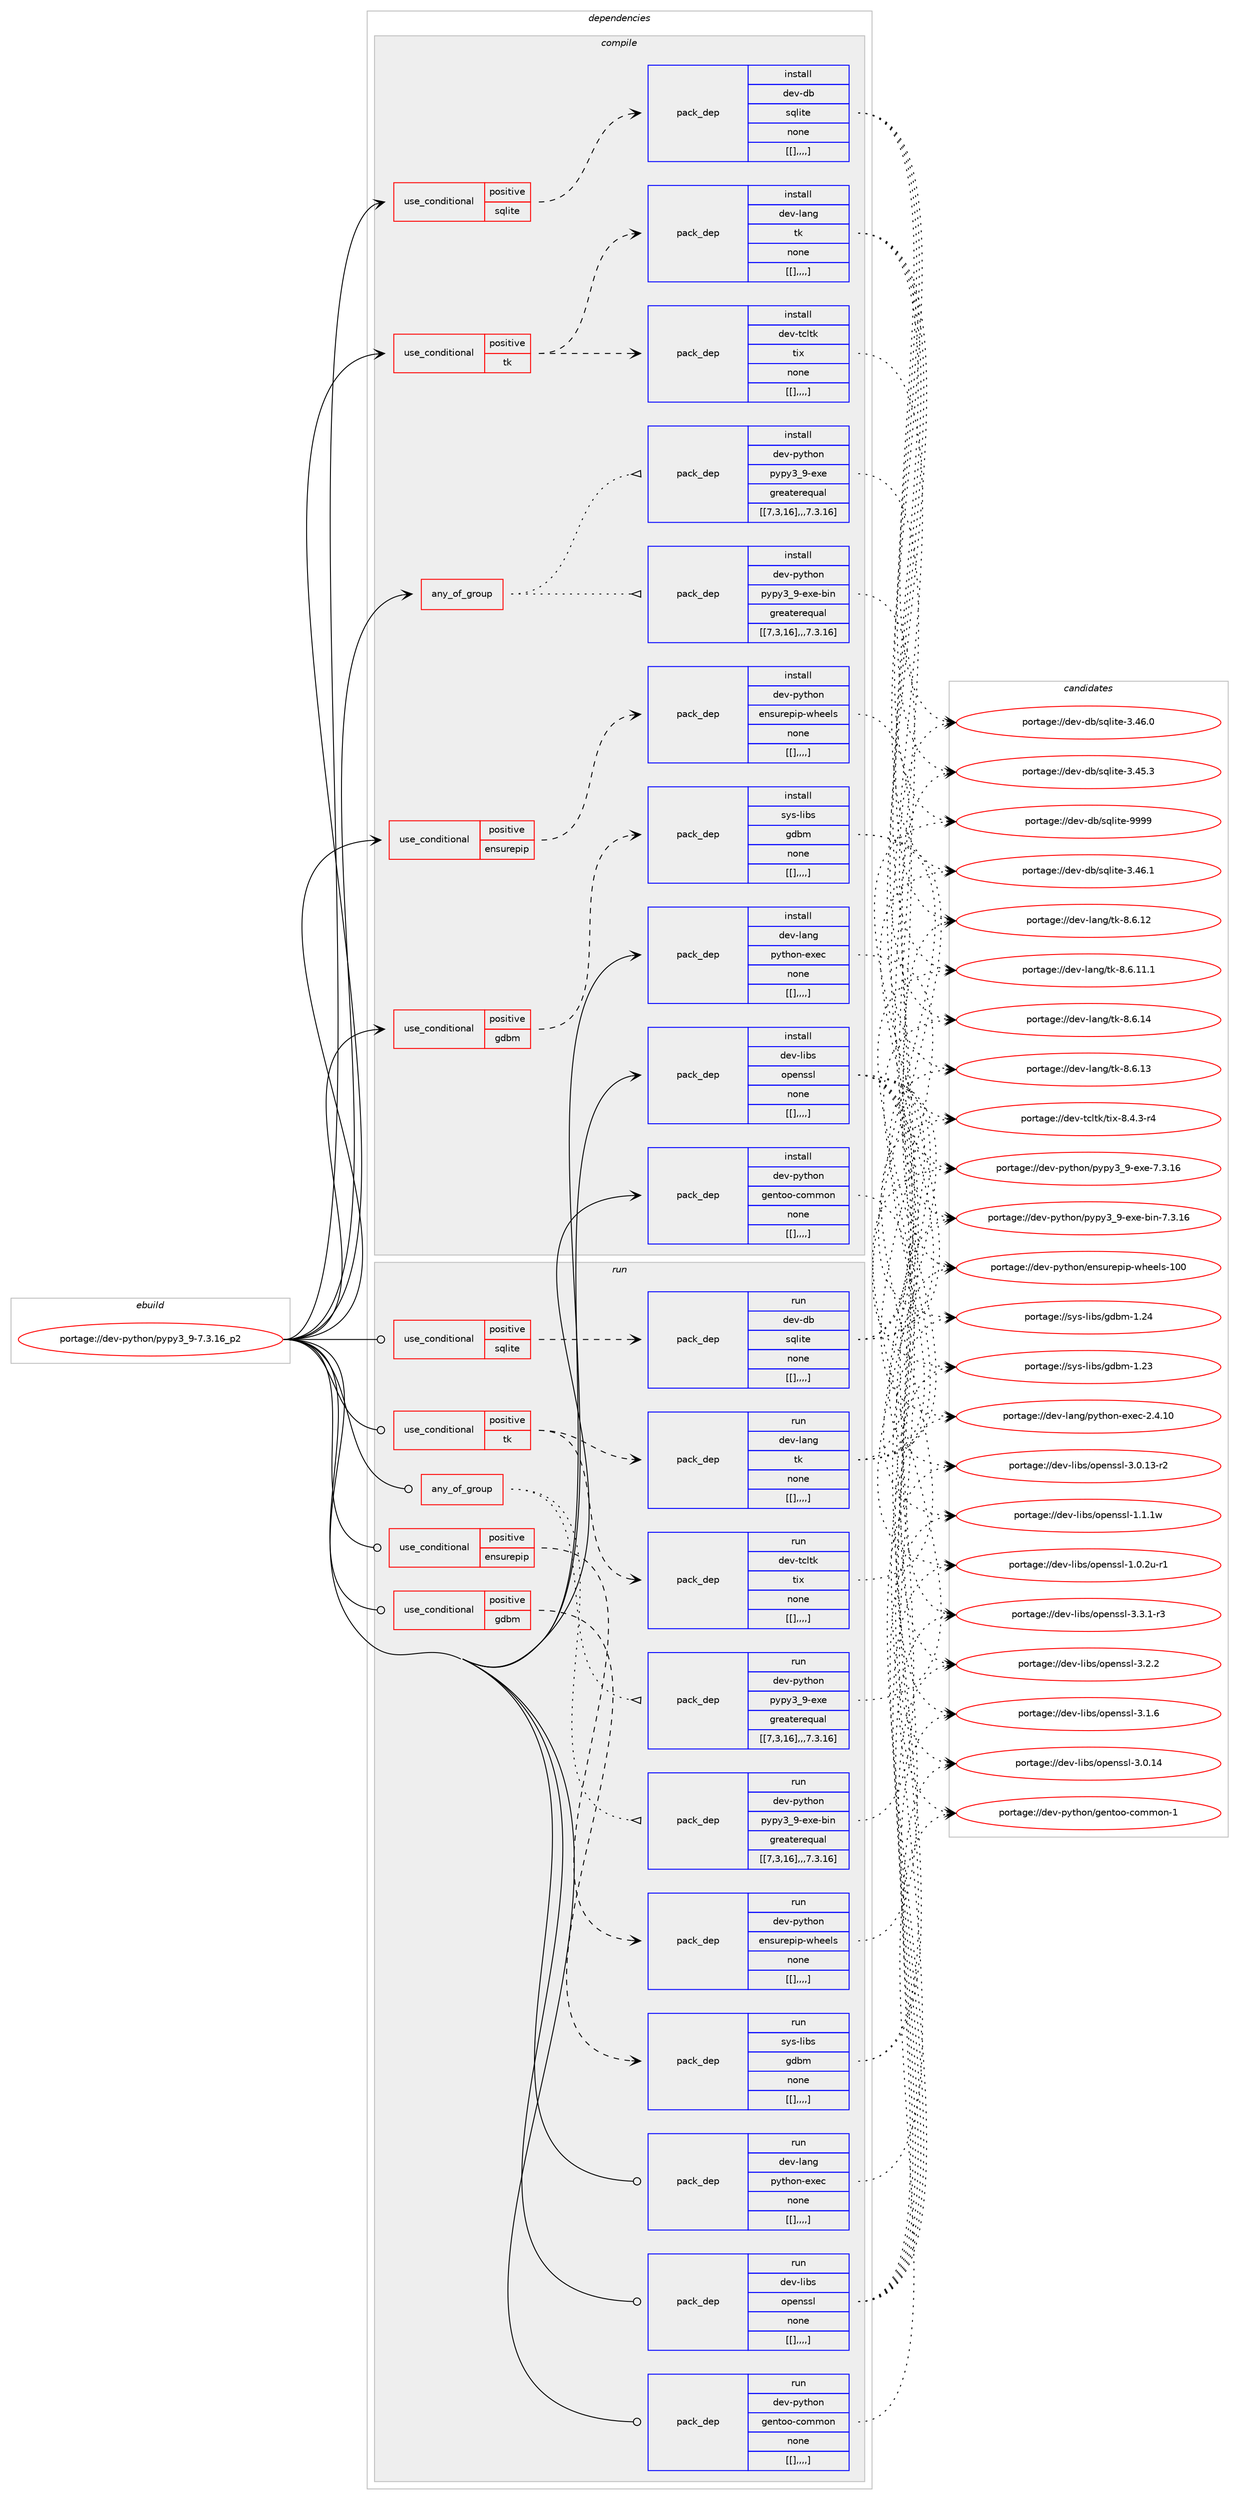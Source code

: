 digraph prolog {

# *************
# Graph options
# *************

newrank=true;
concentrate=true;
compound=true;
graph [rankdir=LR,fontname=Helvetica,fontsize=10,ranksep=1.5];#, ranksep=2.5, nodesep=0.2];
edge  [arrowhead=vee];
node  [fontname=Helvetica,fontsize=10];

# **********
# The ebuild
# **********

subgraph cluster_leftcol {
color=gray;
label=<<i>ebuild</i>>;
id [label="portage://dev-python/pypy3_9-7.3.16_p2", color=red, width=4, href="../dev-python/pypy3_9-7.3.16_p2.svg"];
}

# ****************
# The dependencies
# ****************

subgraph cluster_midcol {
color=gray;
label=<<i>dependencies</i>>;
subgraph cluster_compile {
fillcolor="#eeeeee";
style=filled;
label=<<i>compile</i>>;
subgraph any1096 {
dependency159648 [label=<<TABLE BORDER="0" CELLBORDER="1" CELLSPACING="0" CELLPADDING="4"><TR><TD CELLPADDING="10">any_of_group</TD></TR></TABLE>>, shape=none, color=red];subgraph pack120049 {
dependency159649 [label=<<TABLE BORDER="0" CELLBORDER="1" CELLSPACING="0" CELLPADDING="4" WIDTH="220"><TR><TD ROWSPAN="6" CELLPADDING="30">pack_dep</TD></TR><TR><TD WIDTH="110">install</TD></TR><TR><TD>dev-python</TD></TR><TR><TD>pypy3_9-exe</TD></TR><TR><TD>greaterequal</TD></TR><TR><TD>[[7,3,16],,,7.3.16]</TD></TR></TABLE>>, shape=none, color=blue];
}
dependency159648:e -> dependency159649:w [weight=20,style="dotted",arrowhead="oinv"];
subgraph pack120050 {
dependency159650 [label=<<TABLE BORDER="0" CELLBORDER="1" CELLSPACING="0" CELLPADDING="4" WIDTH="220"><TR><TD ROWSPAN="6" CELLPADDING="30">pack_dep</TD></TR><TR><TD WIDTH="110">install</TD></TR><TR><TD>dev-python</TD></TR><TR><TD>pypy3_9-exe-bin</TD></TR><TR><TD>greaterequal</TD></TR><TR><TD>[[7,3,16],,,7.3.16]</TD></TR></TABLE>>, shape=none, color=blue];
}
dependency159648:e -> dependency159650:w [weight=20,style="dotted",arrowhead="oinv"];
}
id:e -> dependency159648:w [weight=20,style="solid",arrowhead="vee"];
subgraph cond38353 {
dependency159651 [label=<<TABLE BORDER="0" CELLBORDER="1" CELLSPACING="0" CELLPADDING="4"><TR><TD ROWSPAN="3" CELLPADDING="10">use_conditional</TD></TR><TR><TD>positive</TD></TR><TR><TD>ensurepip</TD></TR></TABLE>>, shape=none, color=red];
subgraph pack120051 {
dependency159652 [label=<<TABLE BORDER="0" CELLBORDER="1" CELLSPACING="0" CELLPADDING="4" WIDTH="220"><TR><TD ROWSPAN="6" CELLPADDING="30">pack_dep</TD></TR><TR><TD WIDTH="110">install</TD></TR><TR><TD>dev-python</TD></TR><TR><TD>ensurepip-wheels</TD></TR><TR><TD>none</TD></TR><TR><TD>[[],,,,]</TD></TR></TABLE>>, shape=none, color=blue];
}
dependency159651:e -> dependency159652:w [weight=20,style="dashed",arrowhead="vee"];
}
id:e -> dependency159651:w [weight=20,style="solid",arrowhead="vee"];
subgraph cond38354 {
dependency159653 [label=<<TABLE BORDER="0" CELLBORDER="1" CELLSPACING="0" CELLPADDING="4"><TR><TD ROWSPAN="3" CELLPADDING="10">use_conditional</TD></TR><TR><TD>positive</TD></TR><TR><TD>gdbm</TD></TR></TABLE>>, shape=none, color=red];
subgraph pack120052 {
dependency159654 [label=<<TABLE BORDER="0" CELLBORDER="1" CELLSPACING="0" CELLPADDING="4" WIDTH="220"><TR><TD ROWSPAN="6" CELLPADDING="30">pack_dep</TD></TR><TR><TD WIDTH="110">install</TD></TR><TR><TD>sys-libs</TD></TR><TR><TD>gdbm</TD></TR><TR><TD>none</TD></TR><TR><TD>[[],,,,]</TD></TR></TABLE>>, shape=none, color=blue];
}
dependency159653:e -> dependency159654:w [weight=20,style="dashed",arrowhead="vee"];
}
id:e -> dependency159653:w [weight=20,style="solid",arrowhead="vee"];
subgraph cond38355 {
dependency159655 [label=<<TABLE BORDER="0" CELLBORDER="1" CELLSPACING="0" CELLPADDING="4"><TR><TD ROWSPAN="3" CELLPADDING="10">use_conditional</TD></TR><TR><TD>positive</TD></TR><TR><TD>sqlite</TD></TR></TABLE>>, shape=none, color=red];
subgraph pack120053 {
dependency159656 [label=<<TABLE BORDER="0" CELLBORDER="1" CELLSPACING="0" CELLPADDING="4" WIDTH="220"><TR><TD ROWSPAN="6" CELLPADDING="30">pack_dep</TD></TR><TR><TD WIDTH="110">install</TD></TR><TR><TD>dev-db</TD></TR><TR><TD>sqlite</TD></TR><TR><TD>none</TD></TR><TR><TD>[[],,,,]</TD></TR></TABLE>>, shape=none, color=blue];
}
dependency159655:e -> dependency159656:w [weight=20,style="dashed",arrowhead="vee"];
}
id:e -> dependency159655:w [weight=20,style="solid",arrowhead="vee"];
subgraph cond38356 {
dependency159657 [label=<<TABLE BORDER="0" CELLBORDER="1" CELLSPACING="0" CELLPADDING="4"><TR><TD ROWSPAN="3" CELLPADDING="10">use_conditional</TD></TR><TR><TD>positive</TD></TR><TR><TD>tk</TD></TR></TABLE>>, shape=none, color=red];
subgraph pack120054 {
dependency159658 [label=<<TABLE BORDER="0" CELLBORDER="1" CELLSPACING="0" CELLPADDING="4" WIDTH="220"><TR><TD ROWSPAN="6" CELLPADDING="30">pack_dep</TD></TR><TR><TD WIDTH="110">install</TD></TR><TR><TD>dev-lang</TD></TR><TR><TD>tk</TD></TR><TR><TD>none</TD></TR><TR><TD>[[],,,,]</TD></TR></TABLE>>, shape=none, color=blue];
}
dependency159657:e -> dependency159658:w [weight=20,style="dashed",arrowhead="vee"];
subgraph pack120055 {
dependency159659 [label=<<TABLE BORDER="0" CELLBORDER="1" CELLSPACING="0" CELLPADDING="4" WIDTH="220"><TR><TD ROWSPAN="6" CELLPADDING="30">pack_dep</TD></TR><TR><TD WIDTH="110">install</TD></TR><TR><TD>dev-tcltk</TD></TR><TR><TD>tix</TD></TR><TR><TD>none</TD></TR><TR><TD>[[],,,,]</TD></TR></TABLE>>, shape=none, color=blue];
}
dependency159657:e -> dependency159659:w [weight=20,style="dashed",arrowhead="vee"];
}
id:e -> dependency159657:w [weight=20,style="solid",arrowhead="vee"];
subgraph pack120056 {
dependency159660 [label=<<TABLE BORDER="0" CELLBORDER="1" CELLSPACING="0" CELLPADDING="4" WIDTH="220"><TR><TD ROWSPAN="6" CELLPADDING="30">pack_dep</TD></TR><TR><TD WIDTH="110">install</TD></TR><TR><TD>dev-lang</TD></TR><TR><TD>python-exec</TD></TR><TR><TD>none</TD></TR><TR><TD>[[],,,,]</TD></TR></TABLE>>, shape=none, color=blue];
}
id:e -> dependency159660:w [weight=20,style="solid",arrowhead="vee"];
subgraph pack120057 {
dependency159661 [label=<<TABLE BORDER="0" CELLBORDER="1" CELLSPACING="0" CELLPADDING="4" WIDTH="220"><TR><TD ROWSPAN="6" CELLPADDING="30">pack_dep</TD></TR><TR><TD WIDTH="110">install</TD></TR><TR><TD>dev-libs</TD></TR><TR><TD>openssl</TD></TR><TR><TD>none</TD></TR><TR><TD>[[],,,,]</TD></TR></TABLE>>, shape=none, color=blue];
}
id:e -> dependency159661:w [weight=20,style="solid",arrowhead="vee"];
subgraph pack120058 {
dependency159662 [label=<<TABLE BORDER="0" CELLBORDER="1" CELLSPACING="0" CELLPADDING="4" WIDTH="220"><TR><TD ROWSPAN="6" CELLPADDING="30">pack_dep</TD></TR><TR><TD WIDTH="110">install</TD></TR><TR><TD>dev-python</TD></TR><TR><TD>gentoo-common</TD></TR><TR><TD>none</TD></TR><TR><TD>[[],,,,]</TD></TR></TABLE>>, shape=none, color=blue];
}
id:e -> dependency159662:w [weight=20,style="solid",arrowhead="vee"];
}
subgraph cluster_compileandrun {
fillcolor="#eeeeee";
style=filled;
label=<<i>compile and run</i>>;
}
subgraph cluster_run {
fillcolor="#eeeeee";
style=filled;
label=<<i>run</i>>;
subgraph any1097 {
dependency159663 [label=<<TABLE BORDER="0" CELLBORDER="1" CELLSPACING="0" CELLPADDING="4"><TR><TD CELLPADDING="10">any_of_group</TD></TR></TABLE>>, shape=none, color=red];subgraph pack120059 {
dependency159664 [label=<<TABLE BORDER="0" CELLBORDER="1" CELLSPACING="0" CELLPADDING="4" WIDTH="220"><TR><TD ROWSPAN="6" CELLPADDING="30">pack_dep</TD></TR><TR><TD WIDTH="110">run</TD></TR><TR><TD>dev-python</TD></TR><TR><TD>pypy3_9-exe</TD></TR><TR><TD>greaterequal</TD></TR><TR><TD>[[7,3,16],,,7.3.16]</TD></TR></TABLE>>, shape=none, color=blue];
}
dependency159663:e -> dependency159664:w [weight=20,style="dotted",arrowhead="oinv"];
subgraph pack120060 {
dependency159665 [label=<<TABLE BORDER="0" CELLBORDER="1" CELLSPACING="0" CELLPADDING="4" WIDTH="220"><TR><TD ROWSPAN="6" CELLPADDING="30">pack_dep</TD></TR><TR><TD WIDTH="110">run</TD></TR><TR><TD>dev-python</TD></TR><TR><TD>pypy3_9-exe-bin</TD></TR><TR><TD>greaterequal</TD></TR><TR><TD>[[7,3,16],,,7.3.16]</TD></TR></TABLE>>, shape=none, color=blue];
}
dependency159663:e -> dependency159665:w [weight=20,style="dotted",arrowhead="oinv"];
}
id:e -> dependency159663:w [weight=20,style="solid",arrowhead="odot"];
subgraph cond38357 {
dependency159666 [label=<<TABLE BORDER="0" CELLBORDER="1" CELLSPACING="0" CELLPADDING="4"><TR><TD ROWSPAN="3" CELLPADDING="10">use_conditional</TD></TR><TR><TD>positive</TD></TR><TR><TD>ensurepip</TD></TR></TABLE>>, shape=none, color=red];
subgraph pack120061 {
dependency159667 [label=<<TABLE BORDER="0" CELLBORDER="1" CELLSPACING="0" CELLPADDING="4" WIDTH="220"><TR><TD ROWSPAN="6" CELLPADDING="30">pack_dep</TD></TR><TR><TD WIDTH="110">run</TD></TR><TR><TD>dev-python</TD></TR><TR><TD>ensurepip-wheels</TD></TR><TR><TD>none</TD></TR><TR><TD>[[],,,,]</TD></TR></TABLE>>, shape=none, color=blue];
}
dependency159666:e -> dependency159667:w [weight=20,style="dashed",arrowhead="vee"];
}
id:e -> dependency159666:w [weight=20,style="solid",arrowhead="odot"];
subgraph cond38358 {
dependency159668 [label=<<TABLE BORDER="0" CELLBORDER="1" CELLSPACING="0" CELLPADDING="4"><TR><TD ROWSPAN="3" CELLPADDING="10">use_conditional</TD></TR><TR><TD>positive</TD></TR><TR><TD>gdbm</TD></TR></TABLE>>, shape=none, color=red];
subgraph pack120062 {
dependency159669 [label=<<TABLE BORDER="0" CELLBORDER="1" CELLSPACING="0" CELLPADDING="4" WIDTH="220"><TR><TD ROWSPAN="6" CELLPADDING="30">pack_dep</TD></TR><TR><TD WIDTH="110">run</TD></TR><TR><TD>sys-libs</TD></TR><TR><TD>gdbm</TD></TR><TR><TD>none</TD></TR><TR><TD>[[],,,,]</TD></TR></TABLE>>, shape=none, color=blue];
}
dependency159668:e -> dependency159669:w [weight=20,style="dashed",arrowhead="vee"];
}
id:e -> dependency159668:w [weight=20,style="solid",arrowhead="odot"];
subgraph cond38359 {
dependency159670 [label=<<TABLE BORDER="0" CELLBORDER="1" CELLSPACING="0" CELLPADDING="4"><TR><TD ROWSPAN="3" CELLPADDING="10">use_conditional</TD></TR><TR><TD>positive</TD></TR><TR><TD>sqlite</TD></TR></TABLE>>, shape=none, color=red];
subgraph pack120063 {
dependency159671 [label=<<TABLE BORDER="0" CELLBORDER="1" CELLSPACING="0" CELLPADDING="4" WIDTH="220"><TR><TD ROWSPAN="6" CELLPADDING="30">pack_dep</TD></TR><TR><TD WIDTH="110">run</TD></TR><TR><TD>dev-db</TD></TR><TR><TD>sqlite</TD></TR><TR><TD>none</TD></TR><TR><TD>[[],,,,]</TD></TR></TABLE>>, shape=none, color=blue];
}
dependency159670:e -> dependency159671:w [weight=20,style="dashed",arrowhead="vee"];
}
id:e -> dependency159670:w [weight=20,style="solid",arrowhead="odot"];
subgraph cond38360 {
dependency159672 [label=<<TABLE BORDER="0" CELLBORDER="1" CELLSPACING="0" CELLPADDING="4"><TR><TD ROWSPAN="3" CELLPADDING="10">use_conditional</TD></TR><TR><TD>positive</TD></TR><TR><TD>tk</TD></TR></TABLE>>, shape=none, color=red];
subgraph pack120064 {
dependency159673 [label=<<TABLE BORDER="0" CELLBORDER="1" CELLSPACING="0" CELLPADDING="4" WIDTH="220"><TR><TD ROWSPAN="6" CELLPADDING="30">pack_dep</TD></TR><TR><TD WIDTH="110">run</TD></TR><TR><TD>dev-lang</TD></TR><TR><TD>tk</TD></TR><TR><TD>none</TD></TR><TR><TD>[[],,,,]</TD></TR></TABLE>>, shape=none, color=blue];
}
dependency159672:e -> dependency159673:w [weight=20,style="dashed",arrowhead="vee"];
subgraph pack120065 {
dependency159674 [label=<<TABLE BORDER="0" CELLBORDER="1" CELLSPACING="0" CELLPADDING="4" WIDTH="220"><TR><TD ROWSPAN="6" CELLPADDING="30">pack_dep</TD></TR><TR><TD WIDTH="110">run</TD></TR><TR><TD>dev-tcltk</TD></TR><TR><TD>tix</TD></TR><TR><TD>none</TD></TR><TR><TD>[[],,,,]</TD></TR></TABLE>>, shape=none, color=blue];
}
dependency159672:e -> dependency159674:w [weight=20,style="dashed",arrowhead="vee"];
}
id:e -> dependency159672:w [weight=20,style="solid",arrowhead="odot"];
subgraph pack120066 {
dependency159675 [label=<<TABLE BORDER="0" CELLBORDER="1" CELLSPACING="0" CELLPADDING="4" WIDTH="220"><TR><TD ROWSPAN="6" CELLPADDING="30">pack_dep</TD></TR><TR><TD WIDTH="110">run</TD></TR><TR><TD>dev-lang</TD></TR><TR><TD>python-exec</TD></TR><TR><TD>none</TD></TR><TR><TD>[[],,,,]</TD></TR></TABLE>>, shape=none, color=blue];
}
id:e -> dependency159675:w [weight=20,style="solid",arrowhead="odot"];
subgraph pack120067 {
dependency159676 [label=<<TABLE BORDER="0" CELLBORDER="1" CELLSPACING="0" CELLPADDING="4" WIDTH="220"><TR><TD ROWSPAN="6" CELLPADDING="30">pack_dep</TD></TR><TR><TD WIDTH="110">run</TD></TR><TR><TD>dev-libs</TD></TR><TR><TD>openssl</TD></TR><TR><TD>none</TD></TR><TR><TD>[[],,,,]</TD></TR></TABLE>>, shape=none, color=blue];
}
id:e -> dependency159676:w [weight=20,style="solid",arrowhead="odot"];
subgraph pack120068 {
dependency159677 [label=<<TABLE BORDER="0" CELLBORDER="1" CELLSPACING="0" CELLPADDING="4" WIDTH="220"><TR><TD ROWSPAN="6" CELLPADDING="30">pack_dep</TD></TR><TR><TD WIDTH="110">run</TD></TR><TR><TD>dev-python</TD></TR><TR><TD>gentoo-common</TD></TR><TR><TD>none</TD></TR><TR><TD>[[],,,,]</TD></TR></TABLE>>, shape=none, color=blue];
}
id:e -> dependency159677:w [weight=20,style="solid",arrowhead="odot"];
}
}

# **************
# The candidates
# **************

subgraph cluster_choices {
rank=same;
color=gray;
label=<<i>candidates</i>>;

subgraph choice120049 {
color=black;
nodesep=1;
choice10010111845112121116104111110471121211121215195574510112010145554651464954 [label="portage://dev-python/pypy3_9-exe-7.3.16", color=red, width=4,href="../dev-python/pypy3_9-exe-7.3.16.svg"];
dependency159649:e -> choice10010111845112121116104111110471121211121215195574510112010145554651464954:w [style=dotted,weight="100"];
}
subgraph choice120050 {
color=black;
nodesep=1;
choice100101118451121211161041111104711212111212151955745101120101459810511045554651464954 [label="portage://dev-python/pypy3_9-exe-bin-7.3.16", color=red, width=4,href="../dev-python/pypy3_9-exe-bin-7.3.16.svg"];
dependency159650:e -> choice100101118451121211161041111104711212111212151955745101120101459810511045554651464954:w [style=dotted,weight="100"];
}
subgraph choice120051 {
color=black;
nodesep=1;
choice10010111845112121116104111110471011101151171141011121051124511910410110110811545494848 [label="portage://dev-python/ensurepip-wheels-100", color=red, width=4,href="../dev-python/ensurepip-wheels-100.svg"];
dependency159652:e -> choice10010111845112121116104111110471011101151171141011121051124511910410110110811545494848:w [style=dotted,weight="100"];
}
subgraph choice120052 {
color=black;
nodesep=1;
choice115121115451081059811547103100981094549465052 [label="portage://sys-libs/gdbm-1.24", color=red, width=4,href="../sys-libs/gdbm-1.24.svg"];
choice115121115451081059811547103100981094549465051 [label="portage://sys-libs/gdbm-1.23", color=red, width=4,href="../sys-libs/gdbm-1.23.svg"];
dependency159654:e -> choice115121115451081059811547103100981094549465052:w [style=dotted,weight="100"];
dependency159654:e -> choice115121115451081059811547103100981094549465051:w [style=dotted,weight="100"];
}
subgraph choice120053 {
color=black;
nodesep=1;
choice1001011184510098471151131081051161014557575757 [label="portage://dev-db/sqlite-9999", color=red, width=4,href="../dev-db/sqlite-9999.svg"];
choice10010111845100984711511310810511610145514652544649 [label="portage://dev-db/sqlite-3.46.1", color=red, width=4,href="../dev-db/sqlite-3.46.1.svg"];
choice10010111845100984711511310810511610145514652544648 [label="portage://dev-db/sqlite-3.46.0", color=red, width=4,href="../dev-db/sqlite-3.46.0.svg"];
choice10010111845100984711511310810511610145514652534651 [label="portage://dev-db/sqlite-3.45.3", color=red, width=4,href="../dev-db/sqlite-3.45.3.svg"];
dependency159656:e -> choice1001011184510098471151131081051161014557575757:w [style=dotted,weight="100"];
dependency159656:e -> choice10010111845100984711511310810511610145514652544649:w [style=dotted,weight="100"];
dependency159656:e -> choice10010111845100984711511310810511610145514652544648:w [style=dotted,weight="100"];
dependency159656:e -> choice10010111845100984711511310810511610145514652534651:w [style=dotted,weight="100"];
}
subgraph choice120054 {
color=black;
nodesep=1;
choice10010111845108971101034711610745564654464952 [label="portage://dev-lang/tk-8.6.14", color=red, width=4,href="../dev-lang/tk-8.6.14.svg"];
choice10010111845108971101034711610745564654464951 [label="portage://dev-lang/tk-8.6.13", color=red, width=4,href="../dev-lang/tk-8.6.13.svg"];
choice10010111845108971101034711610745564654464950 [label="portage://dev-lang/tk-8.6.12", color=red, width=4,href="../dev-lang/tk-8.6.12.svg"];
choice100101118451089711010347116107455646544649494649 [label="portage://dev-lang/tk-8.6.11.1", color=red, width=4,href="../dev-lang/tk-8.6.11.1.svg"];
dependency159658:e -> choice10010111845108971101034711610745564654464952:w [style=dotted,weight="100"];
dependency159658:e -> choice10010111845108971101034711610745564654464951:w [style=dotted,weight="100"];
dependency159658:e -> choice10010111845108971101034711610745564654464950:w [style=dotted,weight="100"];
dependency159658:e -> choice100101118451089711010347116107455646544649494649:w [style=dotted,weight="100"];
}
subgraph choice120055 {
color=black;
nodesep=1;
choice1001011184511699108116107471161051204556465246514511452 [label="portage://dev-tcltk/tix-8.4.3-r4", color=red, width=4,href="../dev-tcltk/tix-8.4.3-r4.svg"];
dependency159659:e -> choice1001011184511699108116107471161051204556465246514511452:w [style=dotted,weight="100"];
}
subgraph choice120056 {
color=black;
nodesep=1;
choice100101118451089711010347112121116104111110451011201019945504652464948 [label="portage://dev-lang/python-exec-2.4.10", color=red, width=4,href="../dev-lang/python-exec-2.4.10.svg"];
dependency159660:e -> choice100101118451089711010347112121116104111110451011201019945504652464948:w [style=dotted,weight="100"];
}
subgraph choice120057 {
color=black;
nodesep=1;
choice1001011184510810598115471111121011101151151084551465146494511451 [label="portage://dev-libs/openssl-3.3.1-r3", color=red, width=4,href="../dev-libs/openssl-3.3.1-r3.svg"];
choice100101118451081059811547111112101110115115108455146504650 [label="portage://dev-libs/openssl-3.2.2", color=red, width=4,href="../dev-libs/openssl-3.2.2.svg"];
choice100101118451081059811547111112101110115115108455146494654 [label="portage://dev-libs/openssl-3.1.6", color=red, width=4,href="../dev-libs/openssl-3.1.6.svg"];
choice10010111845108105981154711111210111011511510845514648464952 [label="portage://dev-libs/openssl-3.0.14", color=red, width=4,href="../dev-libs/openssl-3.0.14.svg"];
choice100101118451081059811547111112101110115115108455146484649514511450 [label="portage://dev-libs/openssl-3.0.13-r2", color=red, width=4,href="../dev-libs/openssl-3.0.13-r2.svg"];
choice100101118451081059811547111112101110115115108454946494649119 [label="portage://dev-libs/openssl-1.1.1w", color=red, width=4,href="../dev-libs/openssl-1.1.1w.svg"];
choice1001011184510810598115471111121011101151151084549464846501174511449 [label="portage://dev-libs/openssl-1.0.2u-r1", color=red, width=4,href="../dev-libs/openssl-1.0.2u-r1.svg"];
dependency159661:e -> choice1001011184510810598115471111121011101151151084551465146494511451:w [style=dotted,weight="100"];
dependency159661:e -> choice100101118451081059811547111112101110115115108455146504650:w [style=dotted,weight="100"];
dependency159661:e -> choice100101118451081059811547111112101110115115108455146494654:w [style=dotted,weight="100"];
dependency159661:e -> choice10010111845108105981154711111210111011511510845514648464952:w [style=dotted,weight="100"];
dependency159661:e -> choice100101118451081059811547111112101110115115108455146484649514511450:w [style=dotted,weight="100"];
dependency159661:e -> choice100101118451081059811547111112101110115115108454946494649119:w [style=dotted,weight="100"];
dependency159661:e -> choice1001011184510810598115471111121011101151151084549464846501174511449:w [style=dotted,weight="100"];
}
subgraph choice120058 {
color=black;
nodesep=1;
choice100101118451121211161041111104710310111011611111145991111091091111104549 [label="portage://dev-python/gentoo-common-1", color=red, width=4,href="../dev-python/gentoo-common-1.svg"];
dependency159662:e -> choice100101118451121211161041111104710310111011611111145991111091091111104549:w [style=dotted,weight="100"];
}
subgraph choice120059 {
color=black;
nodesep=1;
choice10010111845112121116104111110471121211121215195574510112010145554651464954 [label="portage://dev-python/pypy3_9-exe-7.3.16", color=red, width=4,href="../dev-python/pypy3_9-exe-7.3.16.svg"];
dependency159664:e -> choice10010111845112121116104111110471121211121215195574510112010145554651464954:w [style=dotted,weight="100"];
}
subgraph choice120060 {
color=black;
nodesep=1;
choice100101118451121211161041111104711212111212151955745101120101459810511045554651464954 [label="portage://dev-python/pypy3_9-exe-bin-7.3.16", color=red, width=4,href="../dev-python/pypy3_9-exe-bin-7.3.16.svg"];
dependency159665:e -> choice100101118451121211161041111104711212111212151955745101120101459810511045554651464954:w [style=dotted,weight="100"];
}
subgraph choice120061 {
color=black;
nodesep=1;
choice10010111845112121116104111110471011101151171141011121051124511910410110110811545494848 [label="portage://dev-python/ensurepip-wheels-100", color=red, width=4,href="../dev-python/ensurepip-wheels-100.svg"];
dependency159667:e -> choice10010111845112121116104111110471011101151171141011121051124511910410110110811545494848:w [style=dotted,weight="100"];
}
subgraph choice120062 {
color=black;
nodesep=1;
choice115121115451081059811547103100981094549465052 [label="portage://sys-libs/gdbm-1.24", color=red, width=4,href="../sys-libs/gdbm-1.24.svg"];
choice115121115451081059811547103100981094549465051 [label="portage://sys-libs/gdbm-1.23", color=red, width=4,href="../sys-libs/gdbm-1.23.svg"];
dependency159669:e -> choice115121115451081059811547103100981094549465052:w [style=dotted,weight="100"];
dependency159669:e -> choice115121115451081059811547103100981094549465051:w [style=dotted,weight="100"];
}
subgraph choice120063 {
color=black;
nodesep=1;
choice1001011184510098471151131081051161014557575757 [label="portage://dev-db/sqlite-9999", color=red, width=4,href="../dev-db/sqlite-9999.svg"];
choice10010111845100984711511310810511610145514652544649 [label="portage://dev-db/sqlite-3.46.1", color=red, width=4,href="../dev-db/sqlite-3.46.1.svg"];
choice10010111845100984711511310810511610145514652544648 [label="portage://dev-db/sqlite-3.46.0", color=red, width=4,href="../dev-db/sqlite-3.46.0.svg"];
choice10010111845100984711511310810511610145514652534651 [label="portage://dev-db/sqlite-3.45.3", color=red, width=4,href="../dev-db/sqlite-3.45.3.svg"];
dependency159671:e -> choice1001011184510098471151131081051161014557575757:w [style=dotted,weight="100"];
dependency159671:e -> choice10010111845100984711511310810511610145514652544649:w [style=dotted,weight="100"];
dependency159671:e -> choice10010111845100984711511310810511610145514652544648:w [style=dotted,weight="100"];
dependency159671:e -> choice10010111845100984711511310810511610145514652534651:w [style=dotted,weight="100"];
}
subgraph choice120064 {
color=black;
nodesep=1;
choice10010111845108971101034711610745564654464952 [label="portage://dev-lang/tk-8.6.14", color=red, width=4,href="../dev-lang/tk-8.6.14.svg"];
choice10010111845108971101034711610745564654464951 [label="portage://dev-lang/tk-8.6.13", color=red, width=4,href="../dev-lang/tk-8.6.13.svg"];
choice10010111845108971101034711610745564654464950 [label="portage://dev-lang/tk-8.6.12", color=red, width=4,href="../dev-lang/tk-8.6.12.svg"];
choice100101118451089711010347116107455646544649494649 [label="portage://dev-lang/tk-8.6.11.1", color=red, width=4,href="../dev-lang/tk-8.6.11.1.svg"];
dependency159673:e -> choice10010111845108971101034711610745564654464952:w [style=dotted,weight="100"];
dependency159673:e -> choice10010111845108971101034711610745564654464951:w [style=dotted,weight="100"];
dependency159673:e -> choice10010111845108971101034711610745564654464950:w [style=dotted,weight="100"];
dependency159673:e -> choice100101118451089711010347116107455646544649494649:w [style=dotted,weight="100"];
}
subgraph choice120065 {
color=black;
nodesep=1;
choice1001011184511699108116107471161051204556465246514511452 [label="portage://dev-tcltk/tix-8.4.3-r4", color=red, width=4,href="../dev-tcltk/tix-8.4.3-r4.svg"];
dependency159674:e -> choice1001011184511699108116107471161051204556465246514511452:w [style=dotted,weight="100"];
}
subgraph choice120066 {
color=black;
nodesep=1;
choice100101118451089711010347112121116104111110451011201019945504652464948 [label="portage://dev-lang/python-exec-2.4.10", color=red, width=4,href="../dev-lang/python-exec-2.4.10.svg"];
dependency159675:e -> choice100101118451089711010347112121116104111110451011201019945504652464948:w [style=dotted,weight="100"];
}
subgraph choice120067 {
color=black;
nodesep=1;
choice1001011184510810598115471111121011101151151084551465146494511451 [label="portage://dev-libs/openssl-3.3.1-r3", color=red, width=4,href="../dev-libs/openssl-3.3.1-r3.svg"];
choice100101118451081059811547111112101110115115108455146504650 [label="portage://dev-libs/openssl-3.2.2", color=red, width=4,href="../dev-libs/openssl-3.2.2.svg"];
choice100101118451081059811547111112101110115115108455146494654 [label="portage://dev-libs/openssl-3.1.6", color=red, width=4,href="../dev-libs/openssl-3.1.6.svg"];
choice10010111845108105981154711111210111011511510845514648464952 [label="portage://dev-libs/openssl-3.0.14", color=red, width=4,href="../dev-libs/openssl-3.0.14.svg"];
choice100101118451081059811547111112101110115115108455146484649514511450 [label="portage://dev-libs/openssl-3.0.13-r2", color=red, width=4,href="../dev-libs/openssl-3.0.13-r2.svg"];
choice100101118451081059811547111112101110115115108454946494649119 [label="portage://dev-libs/openssl-1.1.1w", color=red, width=4,href="../dev-libs/openssl-1.1.1w.svg"];
choice1001011184510810598115471111121011101151151084549464846501174511449 [label="portage://dev-libs/openssl-1.0.2u-r1", color=red, width=4,href="../dev-libs/openssl-1.0.2u-r1.svg"];
dependency159676:e -> choice1001011184510810598115471111121011101151151084551465146494511451:w [style=dotted,weight="100"];
dependency159676:e -> choice100101118451081059811547111112101110115115108455146504650:w [style=dotted,weight="100"];
dependency159676:e -> choice100101118451081059811547111112101110115115108455146494654:w [style=dotted,weight="100"];
dependency159676:e -> choice10010111845108105981154711111210111011511510845514648464952:w [style=dotted,weight="100"];
dependency159676:e -> choice100101118451081059811547111112101110115115108455146484649514511450:w [style=dotted,weight="100"];
dependency159676:e -> choice100101118451081059811547111112101110115115108454946494649119:w [style=dotted,weight="100"];
dependency159676:e -> choice1001011184510810598115471111121011101151151084549464846501174511449:w [style=dotted,weight="100"];
}
subgraph choice120068 {
color=black;
nodesep=1;
choice100101118451121211161041111104710310111011611111145991111091091111104549 [label="portage://dev-python/gentoo-common-1", color=red, width=4,href="../dev-python/gentoo-common-1.svg"];
dependency159677:e -> choice100101118451121211161041111104710310111011611111145991111091091111104549:w [style=dotted,weight="100"];
}
}

}
